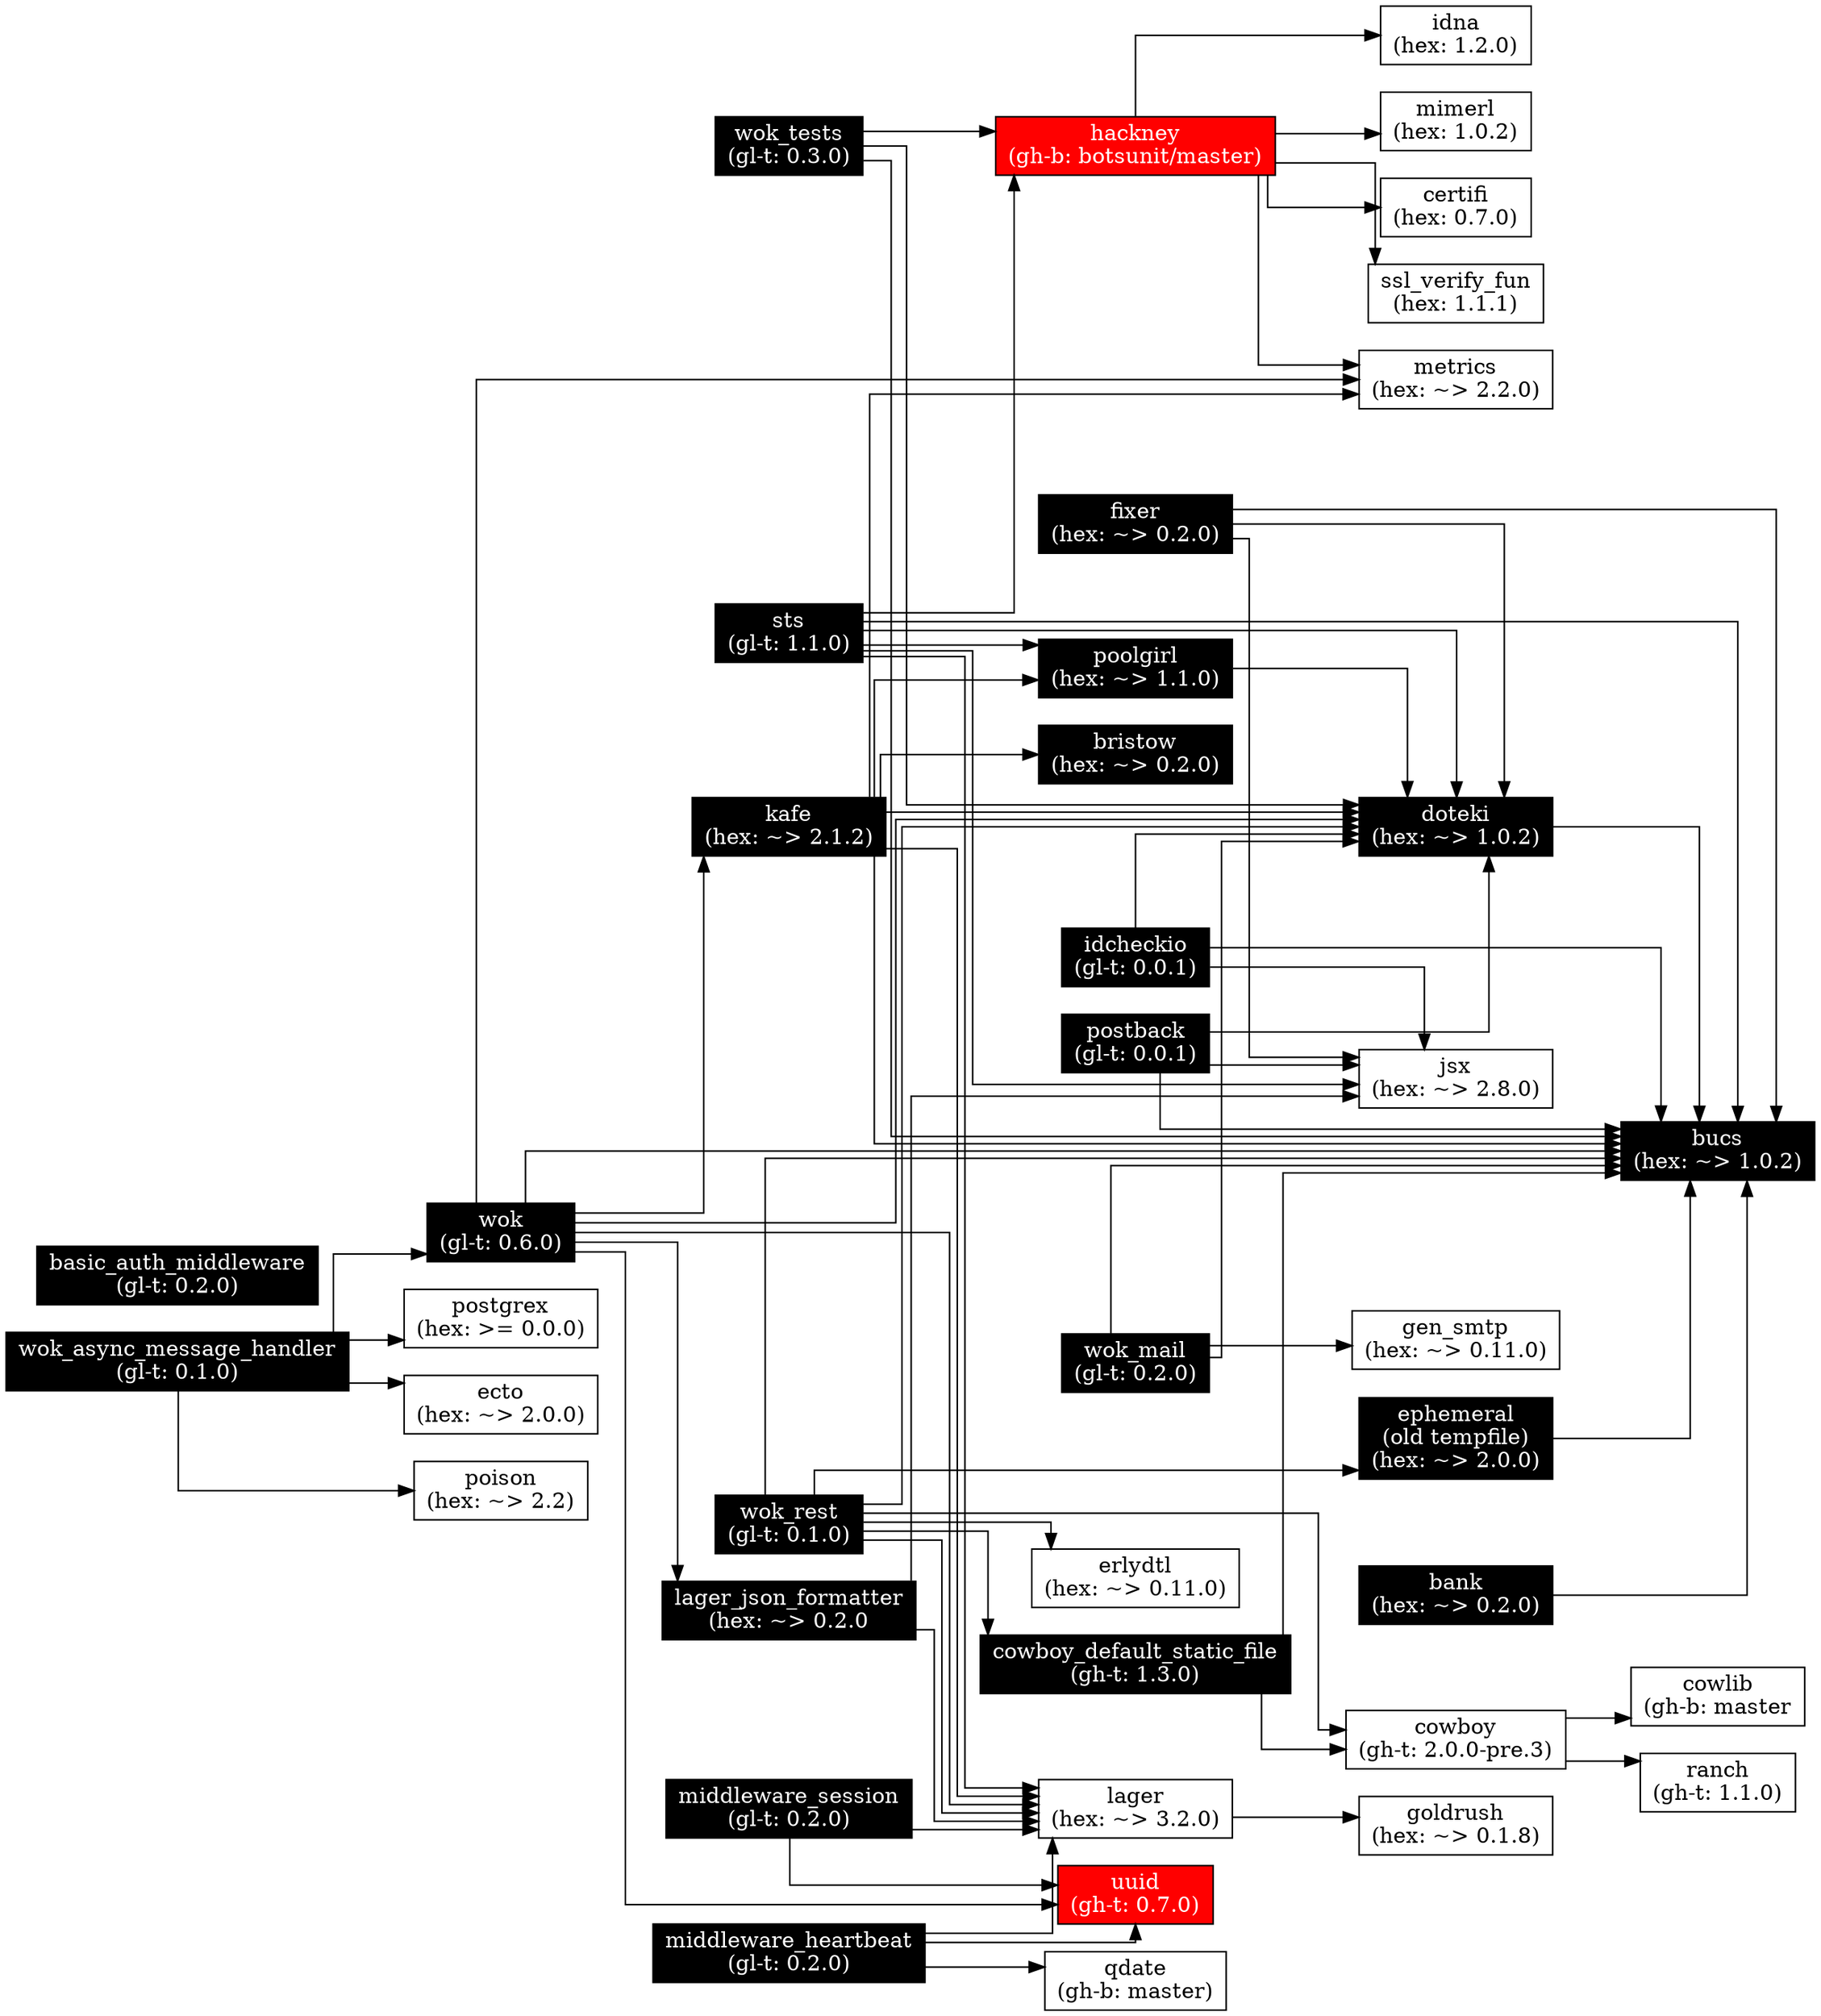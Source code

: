 digraph wok_deps {
  node[shape=box];
  graph[
    remincross=true;
    splines=ortho;
    rankdir=LR;
  ];

  wok[label="wok\n(gl-t: 0.6.0)",
      fontcolor="white",
      style="filled",
      fillcolor="black"];
  lager[label="lager\n(hex: ~> 3.2.0)"];
  lager_json_formatter[label="lager_json_formatter\n(hex: ~> 0.2.0",
                       fontcolor="white",
                       style="filled"
                       fillcolor="black"];
  kafe[label="kafe\n(hex: ~> 2.1.2)",
       fontcolor="white",
       style="filled",
       fillcolor="black"];
  bucs[label="bucs\n(hex: ~> 1.0.2)",
       fontcolor="white",
       style="filled",
       fillcolor="black"];
  doteki[label="doteki\n(hex: ~> 1.0.2)",
         fontcolor="white",
         style="filled",
         fillcolor="black"];
  uuid[label="uuid\n(gh-t: 0.7.0)"
       fontcolor="white",
       style="filled",
       fillcolor="red"];
  metrics[label="metrics\n(hex: ~> 2.2.0)"];
  goldrush[label="goldrush\n(hex: ~> 0.1.8)"];
  jsx[label="jsx\n(hex: ~> 2.8.0)"];
  poolgirl[label="poolgirl\n(hex: ~> 1.1.0)",
           fontcolor="white",
           style="filled",
           fillcolor="black"];
  bristow[label="bristow\n(hex: ~> 0.2.0)",
          fontcolor="white",
          style="filled",
          fillcolor="black"];
  wok_rest[label="wok_rest\n(gl-t: 0.1.0)",
           fontcolor="white",
           style="filled",
           fillcolor="black"];
  cowboy_default_static_file[label="cowboy_default_static_file\n(gh-t: 1.3.0)",
                             fontcolor="white",
                             style="filled",
                             fillcolor="black"];
  cowboy[label="cowboy\n(gh-t: 2.0.0-pre.3)"];
  ephemeral[label="ephemeral\n(old tempfile)\n(hex: ~> 2.0.0)",
           fontcolor="white",
           style="filled",
           fillcolor="black"];
  erlydtl[label="erlydtl\n(hex: ~> 0.11.0)"];
  cowlib[label="cowlib\n(gh-b: master"];
  ranch[label="ranch\n(gh-t: 1.1.0)"];
  wok_tests[label="wok_tests\n(gl-t: 0.3.0)",
            fontcolor="white",
            style="filled",
            fillcolor="black"];
  hackney[label="hackney\n(gh-b: botsunit/master)",
          fontcolor="white",
          style="filled",
          fillcolor="red"];
  idna[label="idna\n(hex: 1.2.0)"];
  mimerl[label="mimerl\n(hex: 1.0.2)"];
  certifi[label="certifi\n(hex: 0.7.0)"];
  ssl_verify_fun[label="ssl_verify_fun\n(hex: 1.1.1)"];
  wok_mail[label="wok_mail\n(gl-t: 0.2.0)",
            fontcolor="white",
            style="filled",
            fillcolor="black"];
  gen_smtp[label="gen_smtp\n(hex: ~> 0.11.0)"];
  middleware_session[label="middleware_session\n(gl-t: 0.2.0)",
                     fontcolor="white",
                     style="filled",
                     fillcolor="black"];
  basic_auth_middleware[label="basic_auth_middleware\n(gl-t: 0.2.0)",
                        fontcolor="white",
                        style="filled",
                        fillcolor="black"];
  middleware_heartbeat[label="middleware_heartbeat\n(gl-t: 0.2.0)",
                       fontcolor="white",
                       style="filled",
                       fillcolor="black"];
  qdate[label="qdate\n(gh-b: master)"];
  wok_async_message_handler[label="wok_async_message_handler\n(gl-t: 0.1.0)",
                            fontcolor="white",
                            style="filled",
                            fillcolor="black"];
  postgrex[label="postgrex\n(hex: >= 0.0.0)"];
  ecto[label="ecto\n(hex: ~> 2.0.0)"];
  poison[label="poison\n(hex: ~> 2.2)"];
  sts[label="sts\n(gl-t: 1.1.0)",
      fontcolor="white",
      style="filled",
      fillcolor="black"];
  fixer[label="fixer\n(hex: ~> 0.2.0)",
        fontcolor="white",
        style="filled",
        fillcolor="black"];
  bank[label="bank\n(hex: ~> 0.2.0)",
       fontcolor="white",
       style="filled",
       fillcolor="black"];
  idcheckio[label="idcheckio\n(gl-t: 0.0.1)",
            fontcolor="white",
            style="filled",
            fillcolor="black"];
  postback[label="postback\n(gl-t: 0.0.1)",
            fontcolor="white",
            style="filled",
            fillcolor="black"];

  wok -> lager;
  wok -> lager_json_formatter;
  wok -> kafe;
  wok -> bucs;
  wok -> doteki;
  wok -> uuid;
  wok -> metrics;

  wok_rest -> lager;
  wok_rest -> cowboy_default_static_file;
  wok_rest -> cowboy;
  wok_rest -> bucs;
  wok_rest -> doteki;
  wok_rest -> ephemeral;
  wok_rest -> erlydtl;

  lager -> goldrush;

  lager_json_formatter -> lager;
  lager_json_formatter -> jsx;

  kafe -> lager;
  kafe -> bucs;
  kafe -> doteki;
  kafe -> poolgirl;
  kafe -> bristow;
  kafe -> metrics;

  doteki -> bucs;

  poolgirl -> doteki;

  cowboy_default_static_file -> cowboy;
  cowboy_default_static_file -> bucs;

  cowboy -> cowlib;
  cowboy -> ranch;

  ephemeral -> bucs;

  wok_tests -> bucs;
  wok_tests -> doteki;
  wok_tests -> hackney;

  hackney -> idna;
  hackney -> mimerl;
  hackney -> certifi;
  hackney -> metrics;
  hackney -> ssl_verify_fun;

  wok_mail -> bucs;
  wok_mail -> doteki;
  wok_mail -> gen_smtp;

  middleware_session -> lager;
  middleware_session -> uuid;

  middleware_heartbeat -> lager;
  middleware_heartbeat -> uuid;
  middleware_heartbeat -> qdate;

  wok_async_message_handler -> postgrex;
  wok_async_message_handler -> ecto;
  wok_async_message_handler -> poison;
  wok_async_message_handler -> wok;

  sts -> lager;
  sts -> doteki;
  sts -> bucs;
  sts -> poolgirl;
  sts -> jsx;
  sts -> hackney;

  fixer -> bucs;
  fixer -> doteki;
  fixer -> jsx;

  bank -> bucs;

  idcheckio -> bucs;
  idcheckio -> doteki;
  idcheckio -> jsx;

  postback -> bucs;
  postback -> doteki;
  postback -> jsx;
}
